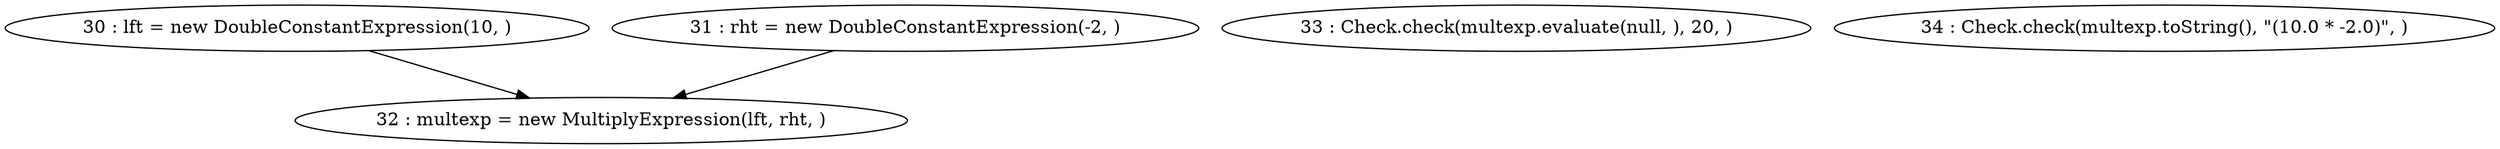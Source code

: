 digraph G {
"30 : lft = new DoubleConstantExpression(10, )"
"30 : lft = new DoubleConstantExpression(10, )" -> "32 : multexp = new MultiplyExpression(lft, rht, )"
"31 : rht = new DoubleConstantExpression(-2, )"
"31 : rht = new DoubleConstantExpression(-2, )" -> "32 : multexp = new MultiplyExpression(lft, rht, )"
"32 : multexp = new MultiplyExpression(lft, rht, )"
"33 : Check.check(multexp.evaluate(null, ), 20, )"
"34 : Check.check(multexp.toString(), \"(10.0 * -2.0)\", )"
}